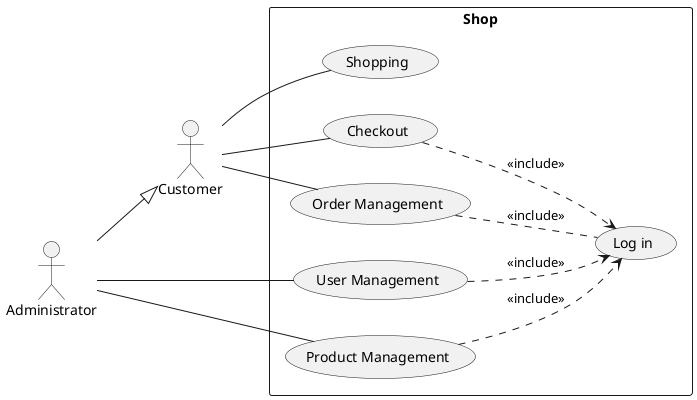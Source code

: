 @startuml
left to right direction
actor Customer as C
actor Administrator as A

rectangle "Shop" {
    usecase "Log in" as LI
    usecase "User Management" as UM
    usecase "Product Management" as PM
    usecase "Shopping" as S
    usecase "Checkout" as CO
    usecase "Order Management" as OM

    C -- S
    C -- CO 
    CO ..> LI: <<include>> 
    C -- OM 
    OM .. LI: <<include>> 

    A -- UM
    UM ..> LI: <<include>> 
    A -- PM
    PM ..> LI: <<include>>
    
    A --|> C

}


@enduml

